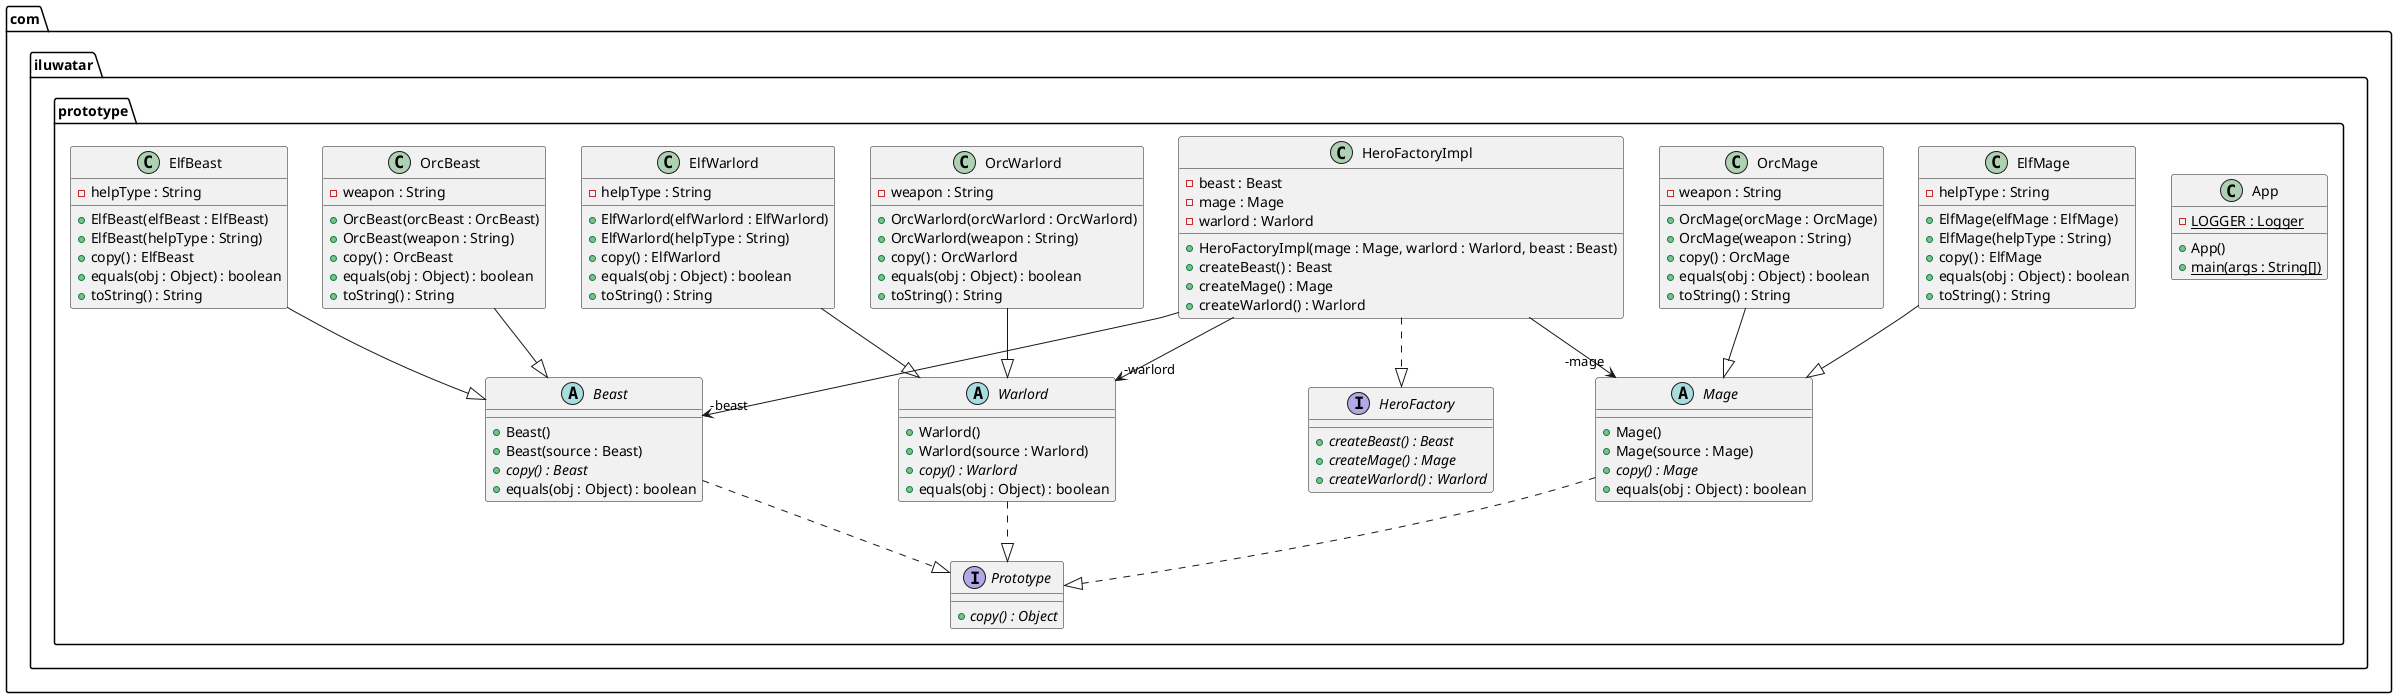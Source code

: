 @startuml
package com.iluwatar.prototype {
  class App {
    - LOGGER : Logger {static}
    + App()
    + main(args : String[]) {static}
  }
  abstract class Beast {
    + Beast()
    + Beast(source : Beast)
    + copy() : Beast {abstract}
    + equals(obj : Object) : boolean
  }
  class ElfBeast {
    - helpType : String
    + ElfBeast(elfBeast : ElfBeast)
    + ElfBeast(helpType : String)
    + copy() : ElfBeast
    + equals(obj : Object) : boolean
    + toString() : String
  }
  class ElfMage {
    - helpType : String
    + ElfMage(elfMage : ElfMage)
    + ElfMage(helpType : String)
    + copy() : ElfMage
    + equals(obj : Object) : boolean
    + toString() : String
  }
  class ElfWarlord {
    - helpType : String
    + ElfWarlord(elfWarlord : ElfWarlord)
    + ElfWarlord(helpType : String)
    + copy() : ElfWarlord
    + equals(obj : Object) : boolean
    + toString() : String
  }
  interface HeroFactory {
    + createBeast() : Beast {abstract}
    + createMage() : Mage {abstract}
    + createWarlord() : Warlord {abstract}
  }
  class HeroFactoryImpl {
    - beast : Beast
    - mage : Mage
    - warlord : Warlord
    + HeroFactoryImpl(mage : Mage, warlord : Warlord, beast : Beast)
    + createBeast() : Beast
    + createMage() : Mage
    + createWarlord() : Warlord
  }
  abstract class Mage {
    + Mage()
    + Mage(source : Mage)
    + copy() : Mage {abstract}
    + equals(obj : Object) : boolean
  }
  class OrcBeast {
    - weapon : String
    + OrcBeast(orcBeast : OrcBeast)
    + OrcBeast(weapon : String)
    + copy() : OrcBeast
    + equals(obj : Object) : boolean
    + toString() : String
  }
  class OrcMage {
    - weapon : String
    + OrcMage(orcMage : OrcMage)
    + OrcMage(weapon : String)
    + copy() : OrcMage
    + equals(obj : Object) : boolean
    + toString() : String
  }
  class OrcWarlord {
    - weapon : String
    + OrcWarlord(orcWarlord : OrcWarlord)
    + OrcWarlord(weapon : String)
    + copy() : OrcWarlord
    + equals(obj : Object) : boolean
    + toString() : String
  }
  interface Prototype {
    + copy() : Object {abstract}
  }
  abstract class Warlord {
    + Warlord()
    + Warlord(source : Warlord)
    + copy() : Warlord {abstract}
    + equals(obj : Object) : boolean
  }
}
HeroFactoryImpl -->  "-beast" Beast
HeroFactoryImpl -->  "-warlord" Warlord
HeroFactoryImpl -->  "-mage" Mage
Beast ..|> Prototype 
ElfBeast --|> Beast 
ElfMage --|> Mage 
ElfWarlord --|> Warlord 
HeroFactoryImpl ..|> HeroFactory 
Mage ..|> Prototype 
OrcBeast --|> Beast 
OrcMage --|> Mage 
OrcWarlord --|> Warlord 
Warlord ..|> Prototype 
@enduml